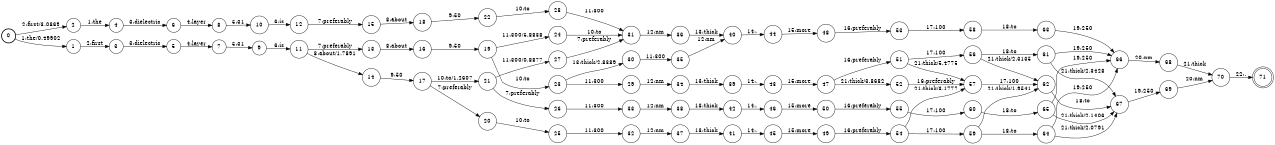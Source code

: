 digraph FST {
rankdir = LR;
size = "8.5,11";
label = "";
center = 1;
orientation = Portrait;
ranksep = "0.4";
nodesep = "0.25";
0 [label = "0", shape = circle, style = bold, fontsize = 14]
	0 -> 1 [label = "1:the/0.49902", fontsize = 14];
	0 -> 2 [label = "2:first/3.0869", fontsize = 14];
1 [label = "1", shape = circle, style = solid, fontsize = 14]
	1 -> 3 [label = "2:first", fontsize = 14];
2 [label = "2", shape = circle, style = solid, fontsize = 14]
	2 -> 4 [label = "1:the", fontsize = 14];
3 [label = "3", shape = circle, style = solid, fontsize = 14]
	3 -> 5 [label = "3:dielectric", fontsize = 14];
4 [label = "4", shape = circle, style = solid, fontsize = 14]
	4 -> 6 [label = "3:dielectric", fontsize = 14];
5 [label = "5", shape = circle, style = solid, fontsize = 14]
	5 -> 7 [label = "4:layer", fontsize = 14];
6 [label = "6", shape = circle, style = solid, fontsize = 14]
	6 -> 8 [label = "4:layer", fontsize = 14];
7 [label = "7", shape = circle, style = solid, fontsize = 14]
	7 -> 9 [label = "5:31", fontsize = 14];
8 [label = "8", shape = circle, style = solid, fontsize = 14]
	8 -> 10 [label = "5:31", fontsize = 14];
9 [label = "9", shape = circle, style = solid, fontsize = 14]
	9 -> 11 [label = "6:is", fontsize = 14];
10 [label = "10", shape = circle, style = solid, fontsize = 14]
	10 -> 12 [label = "6:is", fontsize = 14];
11 [label = "11", shape = circle, style = solid, fontsize = 14]
	11 -> 13 [label = "7:preferably", fontsize = 14];
	11 -> 14 [label = "8:about/1.7891", fontsize = 14];
12 [label = "12", shape = circle, style = solid, fontsize = 14]
	12 -> 15 [label = "7:preferably", fontsize = 14];
13 [label = "13", shape = circle, style = solid, fontsize = 14]
	13 -> 16 [label = "8:about", fontsize = 14];
14 [label = "14", shape = circle, style = solid, fontsize = 14]
	14 -> 17 [label = "9:50", fontsize = 14];
15 [label = "15", shape = circle, style = solid, fontsize = 14]
	15 -> 18 [label = "8:about", fontsize = 14];
16 [label = "16", shape = circle, style = solid, fontsize = 14]
	16 -> 19 [label = "9:50", fontsize = 14];
17 [label = "17", shape = circle, style = solid, fontsize = 14]
	17 -> 20 [label = "7:preferably", fontsize = 14];
	17 -> 21 [label = "10:to/1.2607", fontsize = 14];
18 [label = "18", shape = circle, style = solid, fontsize = 14]
	18 -> 22 [label = "9:50", fontsize = 14];
19 [label = "19", shape = circle, style = solid, fontsize = 14]
	19 -> 23 [label = "10:to", fontsize = 14];
	19 -> 24 [label = "11:300/5.8838", fontsize = 14];
20 [label = "20", shape = circle, style = solid, fontsize = 14]
	20 -> 25 [label = "10:to", fontsize = 14];
21 [label = "21", shape = circle, style = solid, fontsize = 14]
	21 -> 26 [label = "7:preferably", fontsize = 14];
	21 -> 27 [label = "11:300/0.8877", fontsize = 14];
22 [label = "22", shape = circle, style = solid, fontsize = 14]
	22 -> 28 [label = "10:to", fontsize = 14];
23 [label = "23", shape = circle, style = solid, fontsize = 14]
	23 -> 29 [label = "11:300", fontsize = 14];
	23 -> 30 [label = "13:thick/2.8389", fontsize = 14];
24 [label = "24", shape = circle, style = solid, fontsize = 14]
	24 -> 31 [label = "10:to", fontsize = 14];
25 [label = "25", shape = circle, style = solid, fontsize = 14]
	25 -> 32 [label = "11:300", fontsize = 14];
26 [label = "26", shape = circle, style = solid, fontsize = 14]
	26 -> 33 [label = "11:300", fontsize = 14];
27 [label = "27", shape = circle, style = solid, fontsize = 14]
	27 -> 31 [label = "7:preferably", fontsize = 14];
28 [label = "28", shape = circle, style = solid, fontsize = 14]
	28 -> 31 [label = "11:300", fontsize = 14];
29 [label = "29", shape = circle, style = solid, fontsize = 14]
	29 -> 34 [label = "12:nm", fontsize = 14];
30 [label = "30", shape = circle, style = solid, fontsize = 14]
	30 -> 35 [label = "11:300", fontsize = 14];
31 [label = "31", shape = circle, style = solid, fontsize = 14]
	31 -> 36 [label = "12:nm", fontsize = 14];
32 [label = "32", shape = circle, style = solid, fontsize = 14]
	32 -> 37 [label = "12:nm", fontsize = 14];
33 [label = "33", shape = circle, style = solid, fontsize = 14]
	33 -> 38 [label = "12:nm", fontsize = 14];
34 [label = "34", shape = circle, style = solid, fontsize = 14]
	34 -> 39 [label = "13:thick", fontsize = 14];
35 [label = "35", shape = circle, style = solid, fontsize = 14]
	35 -> 40 [label = "12:nm", fontsize = 14];
36 [label = "36", shape = circle, style = solid, fontsize = 14]
	36 -> 40 [label = "13:thick", fontsize = 14];
37 [label = "37", shape = circle, style = solid, fontsize = 14]
	37 -> 41 [label = "13:thick", fontsize = 14];
38 [label = "38", shape = circle, style = solid, fontsize = 14]
	38 -> 42 [label = "13:thick", fontsize = 14];
39 [label = "39", shape = circle, style = solid, fontsize = 14]
	39 -> 43 [label = "14:,", fontsize = 14];
40 [label = "40", shape = circle, style = solid, fontsize = 14]
	40 -> 44 [label = "14:,", fontsize = 14];
41 [label = "41", shape = circle, style = solid, fontsize = 14]
	41 -> 45 [label = "14:,", fontsize = 14];
42 [label = "42", shape = circle, style = solid, fontsize = 14]
	42 -> 46 [label = "14:,", fontsize = 14];
43 [label = "43", shape = circle, style = solid, fontsize = 14]
	43 -> 47 [label = "15:more", fontsize = 14];
44 [label = "44", shape = circle, style = solid, fontsize = 14]
	44 -> 48 [label = "15:more", fontsize = 14];
45 [label = "45", shape = circle, style = solid, fontsize = 14]
	45 -> 49 [label = "15:more", fontsize = 14];
46 [label = "46", shape = circle, style = solid, fontsize = 14]
	46 -> 50 [label = "15:more", fontsize = 14];
47 [label = "47", shape = circle, style = solid, fontsize = 14]
	47 -> 51 [label = "16:preferably", fontsize = 14];
	47 -> 52 [label = "21:thick/3.8682", fontsize = 14];
48 [label = "48", shape = circle, style = solid, fontsize = 14]
	48 -> 53 [label = "16:preferably", fontsize = 14];
49 [label = "49", shape = circle, style = solid, fontsize = 14]
	49 -> 54 [label = "16:preferably", fontsize = 14];
50 [label = "50", shape = circle, style = solid, fontsize = 14]
	50 -> 55 [label = "16:preferably", fontsize = 14];
51 [label = "51", shape = circle, style = solid, fontsize = 14]
	51 -> 57 [label = "21:thick/5.4775", fontsize = 14];
	51 -> 56 [label = "17:100", fontsize = 14];
52 [label = "52", shape = circle, style = solid, fontsize = 14]
	52 -> 57 [label = "16:preferably", fontsize = 14];
53 [label = "53", shape = circle, style = solid, fontsize = 14]
	53 -> 58 [label = "17:100", fontsize = 14];
54 [label = "54", shape = circle, style = solid, fontsize = 14]
	54 -> 57 [label = "21:thick/3.1777", fontsize = 14];
	54 -> 59 [label = "17:100", fontsize = 14];
55 [label = "55", shape = circle, style = solid, fontsize = 14]
	55 -> 60 [label = "17:100", fontsize = 14];
56 [label = "56", shape = circle, style = solid, fontsize = 14]
	56 -> 61 [label = "18:to", fontsize = 14];
	56 -> 62 [label = "21:thick/2.3135", fontsize = 14];
57 [label = "57", shape = circle, style = solid, fontsize = 14]
	57 -> 62 [label = "17:100", fontsize = 14];
58 [label = "58", shape = circle, style = solid, fontsize = 14]
	58 -> 63 [label = "18:to", fontsize = 14];
59 [label = "59", shape = circle, style = solid, fontsize = 14]
	59 -> 64 [label = "18:to", fontsize = 14];
	59 -> 62 [label = "21:thick/1.9541", fontsize = 14];
60 [label = "60", shape = circle, style = solid, fontsize = 14]
	60 -> 65 [label = "18:to", fontsize = 14];
61 [label = "61", shape = circle, style = solid, fontsize = 14]
	61 -> 67 [label = "21:thick/2.3428", fontsize = 14];
	61 -> 66 [label = "19:250", fontsize = 14];
62 [label = "62", shape = circle, style = solid, fontsize = 14]
	62 -> 67 [label = "18:to", fontsize = 14];
63 [label = "63", shape = circle, style = solid, fontsize = 14]
	63 -> 66 [label = "19:250", fontsize = 14];
64 [label = "64", shape = circle, style = solid, fontsize = 14]
	64 -> 67 [label = "21:thick/2.0791", fontsize = 14];
	64 -> 66 [label = "19:250", fontsize = 14];
65 [label = "65", shape = circle, style = solid, fontsize = 14]
	65 -> 67 [label = "21:thick/2.1406", fontsize = 14];
	65 -> 66 [label = "19:250", fontsize = 14];
66 [label = "66", shape = circle, style = solid, fontsize = 14]
	66 -> 68 [label = "20:nm", fontsize = 14];
67 [label = "67", shape = circle, style = solid, fontsize = 14]
	67 -> 69 [label = "19:250", fontsize = 14];
68 [label = "68", shape = circle, style = solid, fontsize = 14]
	68 -> 70 [label = "21:thick", fontsize = 14];
69 [label = "69", shape = circle, style = solid, fontsize = 14]
	69 -> 70 [label = "20:nm", fontsize = 14];
70 [label = "70", shape = circle, style = solid, fontsize = 14]
	70 -> 71 [label = "22:.", fontsize = 14];
71 [label = "71", shape = doublecircle, style = solid, fontsize = 14]
}
